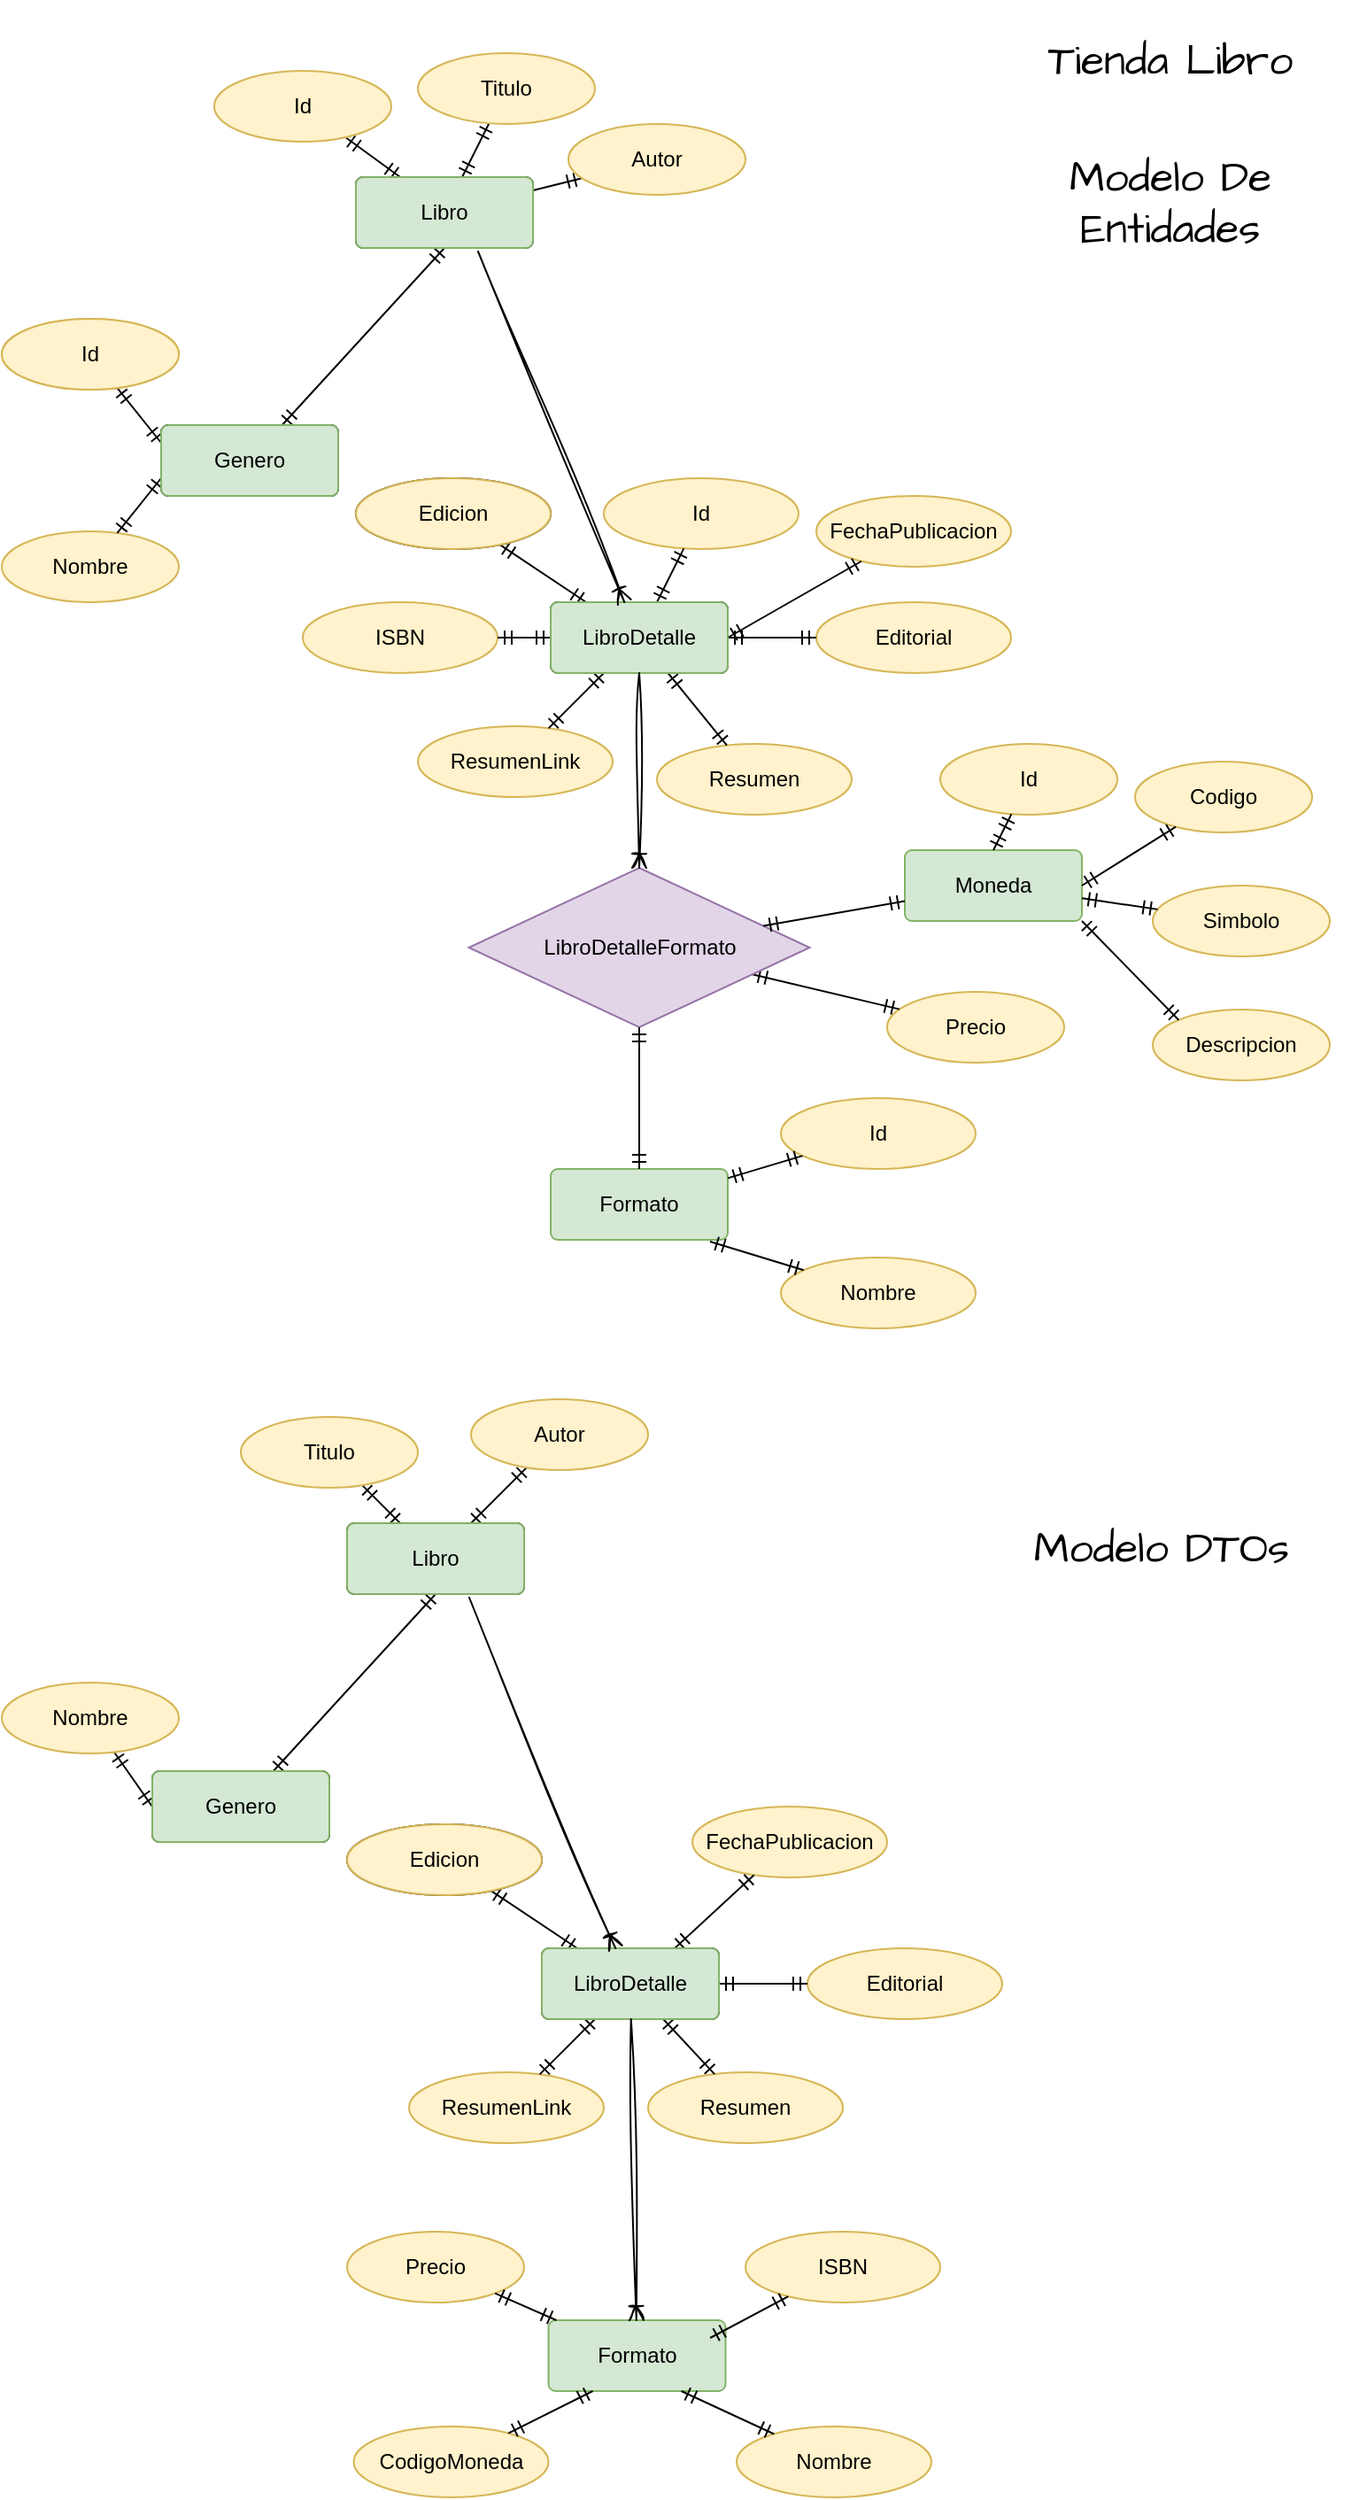 <mxfile version="21.0.2" type="github">
  <diagram id="R2lEEEUBdFMjLlhIrx00" name="Page-1">
    <mxGraphModel dx="1120" dy="452" grid="1" gridSize="10" guides="1" tooltips="1" connect="1" arrows="1" fold="1" page="1" pageScale="1" pageWidth="850" pageHeight="1100" math="0" shadow="0" extFonts="Permanent Marker^https://fonts.googleapis.com/css?family=Permanent+Marker">
      <root>
        <mxCell id="0" />
        <mxCell id="1" parent="0" />
        <mxCell id="iToEJ3CbW-RjeYXbpDTx-12" style="edgeStyle=none;rounded=0;orthogonalLoop=1;jettySize=auto;html=1;" parent="1" source="iToEJ3CbW-RjeYXbpDTx-1" edge="1">
          <mxGeometry relative="1" as="geometry">
            <mxPoint x="270" y="100" as="targetPoint" />
          </mxGeometry>
        </mxCell>
        <mxCell id="iToEJ3CbW-RjeYXbpDTx-1" value="Libro" style="rounded=1;arcSize=10;whiteSpace=wrap;html=1;align=center;" parent="1" vertex="1">
          <mxGeometry x="210" y="100" width="100" height="40" as="geometry" />
        </mxCell>
        <mxCell id="iToEJ3CbW-RjeYXbpDTx-2" value="Formato" style="rounded=1;arcSize=10;whiteSpace=wrap;html=1;align=center;fillColor=#d5e8d4;strokeColor=#82b366;" parent="1" vertex="1">
          <mxGeometry x="320" y="660" width="100" height="40" as="geometry" />
        </mxCell>
        <mxCell id="iToEJ3CbW-RjeYXbpDTx-3" value="Genero" style="rounded=1;arcSize=10;whiteSpace=wrap;html=1;align=center;" parent="1" vertex="1">
          <mxGeometry x="100" y="240" width="100" height="40" as="geometry" />
        </mxCell>
        <mxCell id="iToEJ3CbW-RjeYXbpDTx-4" value="Moneda" style="rounded=1;arcSize=10;whiteSpace=wrap;html=1;align=center;fillColor=#d5e8d4;strokeColor=#82b366;" parent="1" vertex="1">
          <mxGeometry x="520" y="480" width="100" height="40" as="geometry" />
        </mxCell>
        <mxCell id="iToEJ3CbW-RjeYXbpDTx-5" value="LibroDetalle" style="rounded=1;arcSize=10;whiteSpace=wrap;html=1;align=center;" parent="1" vertex="1">
          <mxGeometry x="320" y="340" width="100" height="40" as="geometry" />
        </mxCell>
        <mxCell id="iToEJ3CbW-RjeYXbpDTx-7" value="" style="fontSize=12;html=1;endArrow=ERmandOne;startArrow=ERmandOne;rounded=0;exitX=0.25;exitY=0;exitDx=0;exitDy=0;" parent="1" source="iToEJ3CbW-RjeYXbpDTx-1" target="iToEJ3CbW-RjeYXbpDTx-71" edge="1">
          <mxGeometry width="100" height="100" relative="1" as="geometry">
            <mxPoint x="370" y="290" as="sourcePoint" />
            <mxPoint x="215.355" y="74.142" as="targetPoint" />
          </mxGeometry>
        </mxCell>
        <mxCell id="iToEJ3CbW-RjeYXbpDTx-10" value="FechaPublicacion" style="ellipse;whiteSpace=wrap;html=1;align=center;fillColor=#fff2cc;strokeColor=#d6b656;" parent="1" vertex="1">
          <mxGeometry x="470" y="280" width="110" height="40" as="geometry" />
        </mxCell>
        <mxCell id="iToEJ3CbW-RjeYXbpDTx-11" value="" style="fontSize=12;html=1;endArrow=ERmandOne;startArrow=ERmandOne;rounded=0;" parent="1" source="iToEJ3CbW-RjeYXbpDTx-1" target="iToEJ3CbW-RjeYXbpDTx-73" edge="1">
          <mxGeometry width="100" height="100" relative="1" as="geometry">
            <mxPoint x="270" y="110" as="sourcePoint" />
            <mxPoint x="300" y="60" as="targetPoint" />
          </mxGeometry>
        </mxCell>
        <mxCell id="iToEJ3CbW-RjeYXbpDTx-13" value="" style="fontSize=12;html=1;endArrow=ERmandOne;startArrow=ERmandOne;rounded=0;" parent="1" target="iToEJ3CbW-RjeYXbpDTx-72" edge="1">
          <mxGeometry width="100" height="100" relative="1" as="geometry">
            <mxPoint x="300" y="110" as="sourcePoint" />
            <mxPoint x="337.6" y="100.6" as="targetPoint" />
          </mxGeometry>
        </mxCell>
        <mxCell id="iToEJ3CbW-RjeYXbpDTx-14" value="Precio" style="ellipse;whiteSpace=wrap;html=1;align=center;fillColor=#fff2cc;strokeColor=#d6b656;" parent="1" vertex="1">
          <mxGeometry x="510" y="560" width="100" height="40" as="geometry" />
        </mxCell>
        <mxCell id="iToEJ3CbW-RjeYXbpDTx-15" value="" style="fontSize=12;html=1;endArrow=ERmandOne;startArrow=ERmandOne;rounded=0;" parent="1" source="iToEJ3CbW-RjeYXbpDTx-48" target="iToEJ3CbW-RjeYXbpDTx-14" edge="1">
          <mxGeometry width="100" height="100" relative="1" as="geometry">
            <mxPoint x="270" y="110" as="sourcePoint" />
            <mxPoint x="225" y="84" as="targetPoint" />
          </mxGeometry>
        </mxCell>
        <mxCell id="iToEJ3CbW-RjeYXbpDTx-17" value="" style="fontSize=12;html=1;endArrow=ERmandOne;startArrow=ERmandOne;rounded=0;exitX=0.5;exitY=1;exitDx=0;exitDy=0;" parent="1" source="iToEJ3CbW-RjeYXbpDTx-1" target="iToEJ3CbW-RjeYXbpDTx-3" edge="1">
          <mxGeometry width="100" height="100" relative="1" as="geometry">
            <mxPoint x="220" y="130" as="sourcePoint" />
            <mxPoint x="160" y="130" as="targetPoint" />
          </mxGeometry>
        </mxCell>
        <mxCell id="iToEJ3CbW-RjeYXbpDTx-20" value="Id" style="ellipse;whiteSpace=wrap;html=1;align=center;fillColor=#fff2cc;strokeColor=#d6b656;" parent="1" vertex="1">
          <mxGeometry x="10" y="180" width="100" height="40" as="geometry" />
        </mxCell>
        <mxCell id="iToEJ3CbW-RjeYXbpDTx-21" value="Nombre" style="ellipse;whiteSpace=wrap;html=1;align=center;fillColor=#fff2cc;strokeColor=#d6b656;" parent="1" vertex="1">
          <mxGeometry x="10" y="300" width="100" height="40" as="geometry" />
        </mxCell>
        <mxCell id="iToEJ3CbW-RjeYXbpDTx-22" value="" style="fontSize=12;html=1;endArrow=ERmandOne;startArrow=ERmandOne;rounded=0;entryX=0;entryY=0.25;entryDx=0;entryDy=0;" parent="1" source="iToEJ3CbW-RjeYXbpDTx-20" target="iToEJ3CbW-RjeYXbpDTx-3" edge="1">
          <mxGeometry width="100" height="100" relative="1" as="geometry">
            <mxPoint x="270" y="150" as="sourcePoint" />
            <mxPoint x="178" y="250" as="targetPoint" />
          </mxGeometry>
        </mxCell>
        <mxCell id="iToEJ3CbW-RjeYXbpDTx-24" value="" style="fontSize=12;html=1;endArrow=ERmandOne;startArrow=ERmandOne;rounded=0;exitX=0;exitY=0.75;exitDx=0;exitDy=0;" parent="1" source="iToEJ3CbW-RjeYXbpDTx-3" target="iToEJ3CbW-RjeYXbpDTx-21" edge="1">
          <mxGeometry width="100" height="100" relative="1" as="geometry">
            <mxPoint x="103" y="228" as="sourcePoint" />
            <mxPoint x="133" y="250" as="targetPoint" />
          </mxGeometry>
        </mxCell>
        <mxCell id="iToEJ3CbW-RjeYXbpDTx-26" value="" style="fontSize=12;html=1;endArrow=ERmandOne;startArrow=ERmandOne;rounded=0;entryX=1;entryY=0.5;entryDx=0;entryDy=0;" parent="1" source="iToEJ3CbW-RjeYXbpDTx-10" target="iToEJ3CbW-RjeYXbpDTx-5" edge="1">
          <mxGeometry width="100" height="100" relative="1" as="geometry">
            <mxPoint x="360" y="247" as="sourcePoint" />
            <mxPoint x="392" y="257" as="targetPoint" />
          </mxGeometry>
        </mxCell>
        <mxCell id="iToEJ3CbW-RjeYXbpDTx-27" value="Id" style="ellipse;whiteSpace=wrap;html=1;align=center;fillColor=#fff2cc;strokeColor=#d6b656;" parent="1" vertex="1">
          <mxGeometry x="350" y="270" width="110" height="40" as="geometry" />
        </mxCell>
        <mxCell id="iToEJ3CbW-RjeYXbpDTx-28" value="ISBN" style="ellipse;whiteSpace=wrap;html=1;align=center;fillColor=#fff2cc;strokeColor=#d6b656;" parent="1" vertex="1">
          <mxGeometry x="180" y="340" width="110" height="40" as="geometry" />
        </mxCell>
        <mxCell id="iToEJ3CbW-RjeYXbpDTx-29" value="Resumen" style="ellipse;whiteSpace=wrap;html=1;align=center;fillColor=#fff2cc;strokeColor=#d6b656;" parent="1" vertex="1">
          <mxGeometry x="380" y="420" width="110" height="40" as="geometry" />
        </mxCell>
        <mxCell id="iToEJ3CbW-RjeYXbpDTx-30" value="ResumenLink" style="ellipse;whiteSpace=wrap;html=1;align=center;fillColor=#fff2cc;strokeColor=#d6b656;" parent="1" vertex="1">
          <mxGeometry x="245" y="410" width="110" height="40" as="geometry" />
        </mxCell>
        <mxCell id="iToEJ3CbW-RjeYXbpDTx-31" value="" style="fontSize=12;html=1;endArrow=ERmandOne;startArrow=ERmandOne;rounded=0;" parent="1" source="iToEJ3CbW-RjeYXbpDTx-27" target="iToEJ3CbW-RjeYXbpDTx-5" edge="1">
          <mxGeometry width="100" height="100" relative="1" as="geometry">
            <mxPoint x="485" y="370" as="sourcePoint" />
            <mxPoint x="430" y="370" as="targetPoint" />
          </mxGeometry>
        </mxCell>
        <mxCell id="iToEJ3CbW-RjeYXbpDTx-32" value="" style="fontSize=12;html=1;endArrow=ERmandOne;startArrow=ERmandOne;rounded=0;" parent="1" source="iToEJ3CbW-RjeYXbpDTx-5" target="iToEJ3CbW-RjeYXbpDTx-28" edge="1">
          <mxGeometry width="100" height="100" relative="1" as="geometry">
            <mxPoint x="407" y="329" as="sourcePoint" />
            <mxPoint x="393" y="350" as="targetPoint" />
          </mxGeometry>
        </mxCell>
        <mxCell id="iToEJ3CbW-RjeYXbpDTx-34" value="" style="fontSize=12;html=1;endArrow=ERmandOne;startArrow=ERmandOne;rounded=0;" parent="1" source="iToEJ3CbW-RjeYXbpDTx-29" target="iToEJ3CbW-RjeYXbpDTx-5" edge="1">
          <mxGeometry width="100" height="100" relative="1" as="geometry">
            <mxPoint x="485" y="370" as="sourcePoint" />
            <mxPoint x="430" y="370" as="targetPoint" />
          </mxGeometry>
        </mxCell>
        <mxCell id="iToEJ3CbW-RjeYXbpDTx-35" value="" style="fontSize=12;html=1;endArrow=ERmandOne;startArrow=ERmandOne;rounded=0;" parent="1" source="iToEJ3CbW-RjeYXbpDTx-5" target="iToEJ3CbW-RjeYXbpDTx-30" edge="1">
          <mxGeometry width="100" height="100" relative="1" as="geometry">
            <mxPoint x="448" y="413" as="sourcePoint" />
            <mxPoint x="412" y="390" as="targetPoint" />
          </mxGeometry>
        </mxCell>
        <mxCell id="iToEJ3CbW-RjeYXbpDTx-38" value="Id" style="ellipse;whiteSpace=wrap;html=1;align=center;fillColor=#fff2cc;strokeColor=#d6b656;" parent="1" vertex="1">
          <mxGeometry x="450" y="620" width="110" height="40" as="geometry" />
        </mxCell>
        <mxCell id="iToEJ3CbW-RjeYXbpDTx-39" value="" style="fontSize=12;html=1;endArrow=ERmandOne;startArrow=ERmandOne;rounded=0;" parent="1" source="iToEJ3CbW-RjeYXbpDTx-38" target="iToEJ3CbW-RjeYXbpDTx-2" edge="1">
          <mxGeometry width="100" height="100" relative="1" as="geometry">
            <mxPoint x="610" y="470" as="sourcePoint" />
            <mxPoint x="430" y="470" as="targetPoint" />
          </mxGeometry>
        </mxCell>
        <mxCell id="iToEJ3CbW-RjeYXbpDTx-40" value="Nombre" style="ellipse;whiteSpace=wrap;html=1;align=center;fillColor=#fff2cc;strokeColor=#d6b656;" parent="1" vertex="1">
          <mxGeometry x="450" y="710" width="110" height="40" as="geometry" />
        </mxCell>
        <mxCell id="iToEJ3CbW-RjeYXbpDTx-41" value="" style="fontSize=12;html=1;endArrow=ERmandOne;startArrow=ERmandOne;rounded=0;entryX=0.9;entryY=1.025;entryDx=0;entryDy=0;entryPerimeter=0;" parent="1" source="iToEJ3CbW-RjeYXbpDTx-40" target="iToEJ3CbW-RjeYXbpDTx-2" edge="1">
          <mxGeometry width="100" height="100" relative="1" as="geometry">
            <mxPoint x="728" y="427" as="sourcePoint" />
            <mxPoint x="692" y="450" as="targetPoint" />
          </mxGeometry>
        </mxCell>
        <mxCell id="iToEJ3CbW-RjeYXbpDTx-44" value="Edicion" style="ellipse;whiteSpace=wrap;html=1;align=center;" parent="1" vertex="1">
          <mxGeometry x="210" y="270" width="110" height="40" as="geometry" />
        </mxCell>
        <mxCell id="iToEJ3CbW-RjeYXbpDTx-45" value="Editorial" style="ellipse;whiteSpace=wrap;html=1;align=center;fillColor=#fff2cc;strokeColor=#d6b656;" parent="1" vertex="1">
          <mxGeometry x="470" y="340" width="110" height="40" as="geometry" />
        </mxCell>
        <mxCell id="iToEJ3CbW-RjeYXbpDTx-46" value="" style="fontSize=12;html=1;endArrow=ERmandOne;startArrow=ERmandOne;rounded=0;" parent="1" source="iToEJ3CbW-RjeYXbpDTx-45" target="iToEJ3CbW-RjeYXbpDTx-5" edge="1">
          <mxGeometry width="100" height="100" relative="1" as="geometry">
            <mxPoint x="505" y="327" as="sourcePoint" />
            <mxPoint x="430" y="370" as="targetPoint" />
          </mxGeometry>
        </mxCell>
        <mxCell id="iToEJ3CbW-RjeYXbpDTx-47" value="" style="fontSize=12;html=1;endArrow=ERmandOne;startArrow=ERmandOne;rounded=0;" parent="1" source="iToEJ3CbW-RjeYXbpDTx-44" target="iToEJ3CbW-RjeYXbpDTx-5" edge="1">
          <mxGeometry width="100" height="100" relative="1" as="geometry">
            <mxPoint x="405" y="320" as="sourcePoint" />
            <mxPoint x="390" y="350" as="targetPoint" />
          </mxGeometry>
        </mxCell>
        <mxCell id="iToEJ3CbW-RjeYXbpDTx-48" value="LibroDetalleFormato" style="shape=rhombus;perimeter=rhombusPerimeter;whiteSpace=wrap;html=1;align=center;fillColor=#e1d5e7;strokeColor=#9673a6;" parent="1" vertex="1">
          <mxGeometry x="273.75" y="490" width="192.5" height="90" as="geometry" />
        </mxCell>
        <mxCell id="iToEJ3CbW-RjeYXbpDTx-50" value="" style="fontSize=12;html=1;endArrow=ERmandOne;startArrow=ERmandOne;rounded=0;" parent="1" source="iToEJ3CbW-RjeYXbpDTx-48" target="iToEJ3CbW-RjeYXbpDTx-2" edge="1">
          <mxGeometry width="100" height="100" relative="1" as="geometry">
            <mxPoint x="380" y="500" as="sourcePoint" />
            <mxPoint x="380" y="390" as="targetPoint" />
          </mxGeometry>
        </mxCell>
        <mxCell id="iToEJ3CbW-RjeYXbpDTx-52" value="" style="fontSize=12;html=1;endArrow=ERmandOne;startArrow=ERmandOne;rounded=0;" parent="1" source="iToEJ3CbW-RjeYXbpDTx-48" target="iToEJ3CbW-RjeYXbpDTx-4" edge="1">
          <mxGeometry width="100" height="100" relative="1" as="geometry">
            <mxPoint x="380" y="500" as="sourcePoint" />
            <mxPoint x="380" y="390" as="targetPoint" />
          </mxGeometry>
        </mxCell>
        <mxCell id="iToEJ3CbW-RjeYXbpDTx-54" value="Codigo" style="ellipse;whiteSpace=wrap;html=1;align=center;fillColor=#fff2cc;strokeColor=#d6b656;" parent="1" vertex="1">
          <mxGeometry x="650" y="430" width="100" height="40" as="geometry" />
        </mxCell>
        <mxCell id="iToEJ3CbW-RjeYXbpDTx-55" value="Simbolo" style="ellipse;whiteSpace=wrap;html=1;align=center;fillColor=#fff2cc;strokeColor=#d6b656;" parent="1" vertex="1">
          <mxGeometry x="660" y="500" width="100" height="40" as="geometry" />
        </mxCell>
        <mxCell id="iToEJ3CbW-RjeYXbpDTx-57" value="" style="fontSize=12;html=1;endArrow=ERmandOne;startArrow=ERmandOne;rounded=0;entryX=1;entryY=0.5;entryDx=0;entryDy=0;" parent="1" source="iToEJ3CbW-RjeYXbpDTx-54" target="iToEJ3CbW-RjeYXbpDTx-4" edge="1">
          <mxGeometry width="100" height="100" relative="1" as="geometry">
            <mxPoint x="664" y="457" as="sourcePoint" />
            <mxPoint x="611" y="490" as="targetPoint" />
          </mxGeometry>
        </mxCell>
        <mxCell id="iToEJ3CbW-RjeYXbpDTx-58" value="" style="fontSize=12;html=1;endArrow=ERmandOne;startArrow=ERmandOne;rounded=0;" parent="1" source="iToEJ3CbW-RjeYXbpDTx-55" target="iToEJ3CbW-RjeYXbpDTx-4" edge="1">
          <mxGeometry width="100" height="100" relative="1" as="geometry">
            <mxPoint x="670" y="510" as="sourcePoint" />
            <mxPoint x="630" y="510" as="targetPoint" />
          </mxGeometry>
        </mxCell>
        <mxCell id="iToEJ3CbW-RjeYXbpDTx-59" value="Descripcion" style="ellipse;whiteSpace=wrap;html=1;align=center;fillColor=#fff2cc;strokeColor=#d6b656;" parent="1" vertex="1">
          <mxGeometry x="660" y="570" width="100" height="40" as="geometry" />
        </mxCell>
        <mxCell id="iToEJ3CbW-RjeYXbpDTx-60" value="" style="fontSize=12;html=1;endArrow=ERmandOne;startArrow=ERmandOne;rounded=0;exitX=0;exitY=0;exitDx=0;exitDy=0;entryX=1;entryY=1;entryDx=0;entryDy=0;" parent="1" source="iToEJ3CbW-RjeYXbpDTx-59" target="iToEJ3CbW-RjeYXbpDTx-4" edge="1">
          <mxGeometry width="100" height="100" relative="1" as="geometry">
            <mxPoint x="673" y="524" as="sourcePoint" />
            <mxPoint x="630" y="517" as="targetPoint" />
          </mxGeometry>
        </mxCell>
        <mxCell id="iToEJ3CbW-RjeYXbpDTx-61" value="Libro" style="rounded=1;arcSize=10;whiteSpace=wrap;html=1;align=center;fillColor=#d5e8d4;strokeColor=#82b366;" parent="1" vertex="1">
          <mxGeometry x="210" y="100" width="100" height="40" as="geometry" />
        </mxCell>
        <mxCell id="iToEJ3CbW-RjeYXbpDTx-62" value="Genero" style="rounded=1;arcSize=10;whiteSpace=wrap;html=1;align=center;fillColor=#d5e8d4;strokeColor=#82b366;" parent="1" vertex="1">
          <mxGeometry x="100" y="240" width="100" height="40" as="geometry" />
        </mxCell>
        <mxCell id="iToEJ3CbW-RjeYXbpDTx-63" value="LibroDetalle" style="rounded=1;arcSize=10;whiteSpace=wrap;html=1;align=center;fillColor=#d5e8d4;strokeColor=#82b366;" parent="1" vertex="1">
          <mxGeometry x="320" y="340" width="100" height="40" as="geometry" />
        </mxCell>
        <mxCell id="iToEJ3CbW-RjeYXbpDTx-71" value="Id" style="ellipse;whiteSpace=wrap;html=1;align=center;fillColor=#fff2cc;strokeColor=#d6b656;" parent="1" vertex="1">
          <mxGeometry x="130" y="40" width="100" height="40" as="geometry" />
        </mxCell>
        <mxCell id="iToEJ3CbW-RjeYXbpDTx-72" value="Autor" style="ellipse;whiteSpace=wrap;html=1;align=center;fillColor=#fff2cc;strokeColor=#d6b656;" parent="1" vertex="1">
          <mxGeometry x="330" y="70" width="100" height="40" as="geometry" />
        </mxCell>
        <mxCell id="iToEJ3CbW-RjeYXbpDTx-73" value="Titulo" style="ellipse;whiteSpace=wrap;html=1;align=center;fillColor=#fff2cc;strokeColor=#d6b656;" parent="1" vertex="1">
          <mxGeometry x="245" y="30" width="100" height="40" as="geometry" />
        </mxCell>
        <mxCell id="iToEJ3CbW-RjeYXbpDTx-75" value="Edicion" style="ellipse;whiteSpace=wrap;html=1;align=center;fillColor=#fff2cc;strokeColor=#d6b656;" parent="1" vertex="1">
          <mxGeometry x="210" y="270" width="110" height="40" as="geometry" />
        </mxCell>
        <mxCell id="iToEJ3CbW-RjeYXbpDTx-76" value="&lt;font style=&quot;font-size: 24px;&quot;&gt;Tienda Libro&lt;/font&gt;" style="text;html=1;strokeColor=none;fillColor=none;align=center;verticalAlign=middle;whiteSpace=wrap;rounded=0;fontSize=20;fontFamily=Architects Daughter;" parent="1" vertex="1">
          <mxGeometry x="560" width="220" height="70" as="geometry" />
        </mxCell>
        <mxCell id="iToEJ3CbW-RjeYXbpDTx-78" value="Id" style="ellipse;whiteSpace=wrap;html=1;align=center;fillColor=#fff2cc;strokeColor=#d6b656;" parent="1" vertex="1">
          <mxGeometry x="540" y="420" width="100" height="40" as="geometry" />
        </mxCell>
        <mxCell id="iToEJ3CbW-RjeYXbpDTx-79" value="" style="fontSize=12;html=1;endArrow=ERmandOne;startArrow=ERmandOne;rounded=0;entryX=0.5;entryY=0;entryDx=0;entryDy=0;" parent="1" source="iToEJ3CbW-RjeYXbpDTx-78" target="iToEJ3CbW-RjeYXbpDTx-4" edge="1">
          <mxGeometry width="100" height="100" relative="1" as="geometry">
            <mxPoint x="683" y="477" as="sourcePoint" />
            <mxPoint x="630" y="510" as="targetPoint" />
          </mxGeometry>
        </mxCell>
        <mxCell id="Z82ll9UgQxqg_cq3DmC--1" value="&lt;span style=&quot;font-size: 24px;&quot;&gt;Modelo De Entidades&lt;br&gt;&lt;/span&gt;" style="text;html=1;strokeColor=none;fillColor=none;align=center;verticalAlign=middle;whiteSpace=wrap;rounded=0;fontSize=20;fontFamily=Architects Daughter;" parent="1" vertex="1">
          <mxGeometry x="560" y="80" width="220" height="70" as="geometry" />
        </mxCell>
        <mxCell id="Z82ll9UgQxqg_cq3DmC--5" value="" style="fontSize=12;html=1;endArrow=ERoneToMany;rounded=0;sketch=1;hachureGap=4;jiggle=2;curveFitting=1;fontFamily=Architects Daughter;fontSource=https%3A%2F%2Ffonts.googleapis.com%2Fcss%3Ffamily%3DArchitects%2BDaughter;exitX=0.69;exitY=1.05;exitDx=0;exitDy=0;exitPerimeter=0;" parent="1" source="iToEJ3CbW-RjeYXbpDTx-61" target="iToEJ3CbW-RjeYXbpDTx-63" edge="1">
          <mxGeometry width="100" height="100" relative="1" as="geometry">
            <mxPoint x="380" y="390" as="sourcePoint" />
            <mxPoint x="380" y="500" as="targetPoint" />
          </mxGeometry>
        </mxCell>
        <mxCell id="Z82ll9UgQxqg_cq3DmC--7" value="" style="fontSize=12;html=1;endArrow=ERoneToMany;rounded=0;sketch=1;hachureGap=4;jiggle=2;curveFitting=1;fontFamily=Architects Daughter;fontSource=https%3A%2F%2Ffonts.googleapis.com%2Fcss%3Ffamily%3DArchitects%2BDaughter;" parent="1" source="iToEJ3CbW-RjeYXbpDTx-63" target="iToEJ3CbW-RjeYXbpDTx-48" edge="1">
          <mxGeometry width="100" height="100" relative="1" as="geometry">
            <mxPoint x="127" y="380" as="sourcePoint" />
            <mxPoint x="210" y="578" as="targetPoint" />
          </mxGeometry>
        </mxCell>
        <mxCell id="IpEqEXFVOCY1e3NqaNwR-1" style="edgeStyle=none;rounded=0;orthogonalLoop=1;jettySize=auto;html=1;" edge="1" parent="1" source="IpEqEXFVOCY1e3NqaNwR-2">
          <mxGeometry relative="1" as="geometry">
            <mxPoint x="265" y="860" as="targetPoint" />
          </mxGeometry>
        </mxCell>
        <mxCell id="IpEqEXFVOCY1e3NqaNwR-2" value="Libro" style="rounded=1;arcSize=10;whiteSpace=wrap;html=1;align=center;" vertex="1" parent="1">
          <mxGeometry x="205" y="860" width="100" height="40" as="geometry" />
        </mxCell>
        <mxCell id="IpEqEXFVOCY1e3NqaNwR-3" value="Formato" style="rounded=1;arcSize=10;whiteSpace=wrap;html=1;align=center;fillColor=#d5e8d4;strokeColor=#82b366;" vertex="1" parent="1">
          <mxGeometry x="318.75" y="1310" width="100" height="40" as="geometry" />
        </mxCell>
        <mxCell id="IpEqEXFVOCY1e3NqaNwR-4" value="Genero" style="rounded=1;arcSize=10;whiteSpace=wrap;html=1;align=center;" vertex="1" parent="1">
          <mxGeometry x="95" y="1000" width="100" height="40" as="geometry" />
        </mxCell>
        <mxCell id="IpEqEXFVOCY1e3NqaNwR-6" value="LibroDetalle" style="rounded=1;arcSize=10;whiteSpace=wrap;html=1;align=center;" vertex="1" parent="1">
          <mxGeometry x="315" y="1100" width="100" height="40" as="geometry" />
        </mxCell>
        <mxCell id="IpEqEXFVOCY1e3NqaNwR-8" value="FechaPublicacion" style="ellipse;whiteSpace=wrap;html=1;align=center;fillColor=#fff2cc;strokeColor=#d6b656;" vertex="1" parent="1">
          <mxGeometry x="400" y="1020" width="110" height="40" as="geometry" />
        </mxCell>
        <mxCell id="IpEqEXFVOCY1e3NqaNwR-9" value="" style="fontSize=12;html=1;endArrow=ERmandOne;startArrow=ERmandOne;rounded=0;" edge="1" parent="1" source="IpEqEXFVOCY1e3NqaNwR-2" target="IpEqEXFVOCY1e3NqaNwR-47">
          <mxGeometry width="100" height="100" relative="1" as="geometry">
            <mxPoint x="265" y="870" as="sourcePoint" />
            <mxPoint x="295" y="820" as="targetPoint" />
          </mxGeometry>
        </mxCell>
        <mxCell id="IpEqEXFVOCY1e3NqaNwR-10" value="" style="fontSize=12;html=1;endArrow=ERmandOne;startArrow=ERmandOne;rounded=0;" edge="1" parent="1" target="IpEqEXFVOCY1e3NqaNwR-46" source="IpEqEXFVOCY1e3NqaNwR-42">
          <mxGeometry width="100" height="100" relative="1" as="geometry">
            <mxPoint x="295" y="870" as="sourcePoint" />
            <mxPoint x="332.6" y="860.6" as="targetPoint" />
          </mxGeometry>
        </mxCell>
        <mxCell id="IpEqEXFVOCY1e3NqaNwR-11" value="Precio" style="ellipse;whiteSpace=wrap;html=1;align=center;fillColor=#fff2cc;strokeColor=#d6b656;" vertex="1" parent="1">
          <mxGeometry x="205" y="1260" width="100" height="40" as="geometry" />
        </mxCell>
        <mxCell id="IpEqEXFVOCY1e3NqaNwR-12" value="" style="fontSize=12;html=1;endArrow=ERmandOne;startArrow=ERmandOne;rounded=0;" edge="1" parent="1" source="IpEqEXFVOCY1e3NqaNwR-3" target="IpEqEXFVOCY1e3NqaNwR-11">
          <mxGeometry width="100" height="100" relative="1" as="geometry">
            <mxPoint x="432.75" y="1200" as="sourcePoint" />
            <mxPoint x="223.75" y="734" as="targetPoint" />
          </mxGeometry>
        </mxCell>
        <mxCell id="IpEqEXFVOCY1e3NqaNwR-13" value="" style="fontSize=12;html=1;endArrow=ERmandOne;startArrow=ERmandOne;rounded=0;exitX=0.5;exitY=1;exitDx=0;exitDy=0;" edge="1" parent="1" source="IpEqEXFVOCY1e3NqaNwR-2" target="IpEqEXFVOCY1e3NqaNwR-4">
          <mxGeometry width="100" height="100" relative="1" as="geometry">
            <mxPoint x="215" y="890" as="sourcePoint" />
            <mxPoint x="155" y="890" as="targetPoint" />
          </mxGeometry>
        </mxCell>
        <mxCell id="IpEqEXFVOCY1e3NqaNwR-15" value="" style="fontSize=12;html=1;endArrow=ERmandOne;startArrow=ERmandOne;rounded=0;exitX=0;exitY=0.5;exitDx=0;exitDy=0;" edge="1" parent="1" source="IpEqEXFVOCY1e3NqaNwR-43" target="IpEqEXFVOCY1e3NqaNwR-55">
          <mxGeometry width="100" height="100" relative="1" as="geometry">
            <mxPoint x="110" y="1020" as="sourcePoint" />
            <mxPoint x="70" y="1061" as="targetPoint" />
          </mxGeometry>
        </mxCell>
        <mxCell id="IpEqEXFVOCY1e3NqaNwR-16" value="" style="fontSize=12;html=1;endArrow=ERmandOne;startArrow=ERmandOne;rounded=0;entryX=0.75;entryY=0;entryDx=0;entryDy=0;" edge="1" parent="1" source="IpEqEXFVOCY1e3NqaNwR-8" target="IpEqEXFVOCY1e3NqaNwR-44">
          <mxGeometry width="100" height="100" relative="1" as="geometry">
            <mxPoint x="355" y="1007" as="sourcePoint" />
            <mxPoint x="387" y="1017" as="targetPoint" />
          </mxGeometry>
        </mxCell>
        <mxCell id="IpEqEXFVOCY1e3NqaNwR-19" value="Resumen" style="ellipse;whiteSpace=wrap;html=1;align=center;fillColor=#fff2cc;strokeColor=#d6b656;" vertex="1" parent="1">
          <mxGeometry x="375" y="1170" width="110" height="40" as="geometry" />
        </mxCell>
        <mxCell id="IpEqEXFVOCY1e3NqaNwR-20" value="ResumenLink" style="ellipse;whiteSpace=wrap;html=1;align=center;fillColor=#fff2cc;strokeColor=#d6b656;" vertex="1" parent="1">
          <mxGeometry x="240" y="1170" width="110" height="40" as="geometry" />
        </mxCell>
        <mxCell id="IpEqEXFVOCY1e3NqaNwR-23" value="" style="fontSize=12;html=1;endArrow=ERmandOne;startArrow=ERmandOne;rounded=0;" edge="1" parent="1" source="IpEqEXFVOCY1e3NqaNwR-19" target="IpEqEXFVOCY1e3NqaNwR-6">
          <mxGeometry width="100" height="100" relative="1" as="geometry">
            <mxPoint x="480" y="1130" as="sourcePoint" />
            <mxPoint x="425" y="1130" as="targetPoint" />
          </mxGeometry>
        </mxCell>
        <mxCell id="IpEqEXFVOCY1e3NqaNwR-24" value="" style="fontSize=12;html=1;endArrow=ERmandOne;startArrow=ERmandOne;rounded=0;" edge="1" parent="1" source="IpEqEXFVOCY1e3NqaNwR-6" target="IpEqEXFVOCY1e3NqaNwR-20">
          <mxGeometry width="100" height="100" relative="1" as="geometry">
            <mxPoint x="443" y="1173" as="sourcePoint" />
            <mxPoint x="407" y="1150" as="targetPoint" />
          </mxGeometry>
        </mxCell>
        <mxCell id="IpEqEXFVOCY1e3NqaNwR-27" value="Nombre" style="ellipse;whiteSpace=wrap;html=1;align=center;fillColor=#fff2cc;strokeColor=#d6b656;" vertex="1" parent="1">
          <mxGeometry x="425" y="1370" width="110" height="40" as="geometry" />
        </mxCell>
        <mxCell id="IpEqEXFVOCY1e3NqaNwR-28" value="" style="fontSize=12;html=1;endArrow=ERmandOne;startArrow=ERmandOne;rounded=0;entryX=0.75;entryY=1;entryDx=0;entryDy=0;" edge="1" parent="1" source="IpEqEXFVOCY1e3NqaNwR-27" target="IpEqEXFVOCY1e3NqaNwR-3">
          <mxGeometry width="100" height="100" relative="1" as="geometry">
            <mxPoint x="726.75" y="1077" as="sourcePoint" />
            <mxPoint x="690.75" y="1100" as="targetPoint" />
          </mxGeometry>
        </mxCell>
        <mxCell id="IpEqEXFVOCY1e3NqaNwR-29" value="Edicion" style="ellipse;whiteSpace=wrap;html=1;align=center;" vertex="1" parent="1">
          <mxGeometry x="205" y="1030" width="110" height="40" as="geometry" />
        </mxCell>
        <mxCell id="IpEqEXFVOCY1e3NqaNwR-30" value="Editorial" style="ellipse;whiteSpace=wrap;html=1;align=center;fillColor=#fff2cc;strokeColor=#d6b656;" vertex="1" parent="1">
          <mxGeometry x="465" y="1100" width="110" height="40" as="geometry" />
        </mxCell>
        <mxCell id="IpEqEXFVOCY1e3NqaNwR-31" value="" style="fontSize=12;html=1;endArrow=ERmandOne;startArrow=ERmandOne;rounded=0;" edge="1" parent="1" source="IpEqEXFVOCY1e3NqaNwR-30" target="IpEqEXFVOCY1e3NqaNwR-6">
          <mxGeometry width="100" height="100" relative="1" as="geometry">
            <mxPoint x="500" y="1087" as="sourcePoint" />
            <mxPoint x="425" y="1130" as="targetPoint" />
          </mxGeometry>
        </mxCell>
        <mxCell id="IpEqEXFVOCY1e3NqaNwR-32" value="" style="fontSize=12;html=1;endArrow=ERmandOne;startArrow=ERmandOne;rounded=0;" edge="1" parent="1" source="IpEqEXFVOCY1e3NqaNwR-29" target="IpEqEXFVOCY1e3NqaNwR-6">
          <mxGeometry width="100" height="100" relative="1" as="geometry">
            <mxPoint x="400" y="1080" as="sourcePoint" />
            <mxPoint x="385" y="1110" as="targetPoint" />
          </mxGeometry>
        </mxCell>
        <mxCell id="IpEqEXFVOCY1e3NqaNwR-42" value="Libro" style="rounded=1;arcSize=10;whiteSpace=wrap;html=1;align=center;fillColor=#d5e8d4;strokeColor=#82b366;" vertex="1" parent="1">
          <mxGeometry x="205" y="860" width="100" height="40" as="geometry" />
        </mxCell>
        <mxCell id="IpEqEXFVOCY1e3NqaNwR-43" value="Genero" style="rounded=1;arcSize=10;whiteSpace=wrap;html=1;align=center;fillColor=#d5e8d4;strokeColor=#82b366;" vertex="1" parent="1">
          <mxGeometry x="95" y="1000" width="100" height="40" as="geometry" />
        </mxCell>
        <mxCell id="IpEqEXFVOCY1e3NqaNwR-44" value="LibroDetalle" style="rounded=1;arcSize=10;whiteSpace=wrap;html=1;align=center;fillColor=#d5e8d4;strokeColor=#82b366;" vertex="1" parent="1">
          <mxGeometry x="315" y="1100" width="100" height="40" as="geometry" />
        </mxCell>
        <mxCell id="IpEqEXFVOCY1e3NqaNwR-46" value="Autor" style="ellipse;whiteSpace=wrap;html=1;align=center;fillColor=#fff2cc;strokeColor=#d6b656;" vertex="1" parent="1">
          <mxGeometry x="275" y="790" width="100" height="40" as="geometry" />
        </mxCell>
        <mxCell id="IpEqEXFVOCY1e3NqaNwR-47" value="Titulo" style="ellipse;whiteSpace=wrap;html=1;align=center;fillColor=#fff2cc;strokeColor=#d6b656;" vertex="1" parent="1">
          <mxGeometry x="145" y="800" width="100" height="40" as="geometry" />
        </mxCell>
        <mxCell id="IpEqEXFVOCY1e3NqaNwR-48" value="Edicion" style="ellipse;whiteSpace=wrap;html=1;align=center;fillColor=#fff2cc;strokeColor=#d6b656;" vertex="1" parent="1">
          <mxGeometry x="205" y="1030" width="110" height="40" as="geometry" />
        </mxCell>
        <mxCell id="IpEqEXFVOCY1e3NqaNwR-51" value="&lt;span style=&quot;font-size: 24px;&quot;&gt;Modelo DTOs&lt;br&gt;&lt;/span&gt;" style="text;html=1;strokeColor=none;fillColor=none;align=center;verticalAlign=middle;whiteSpace=wrap;rounded=0;fontSize=20;fontFamily=Architects Daughter;" vertex="1" parent="1">
          <mxGeometry x="555" y="840" width="220" height="70" as="geometry" />
        </mxCell>
        <mxCell id="IpEqEXFVOCY1e3NqaNwR-52" value="" style="fontSize=12;html=1;endArrow=ERoneToMany;rounded=0;sketch=1;hachureGap=4;jiggle=2;curveFitting=1;fontFamily=Architects Daughter;fontSource=https%3A%2F%2Ffonts.googleapis.com%2Fcss%3Ffamily%3DArchitects%2BDaughter;exitX=0.69;exitY=1.05;exitDx=0;exitDy=0;exitPerimeter=0;" edge="1" parent="1" source="IpEqEXFVOCY1e3NqaNwR-42" target="IpEqEXFVOCY1e3NqaNwR-44">
          <mxGeometry width="100" height="100" relative="1" as="geometry">
            <mxPoint x="375" y="1150" as="sourcePoint" />
            <mxPoint x="375" y="1260" as="targetPoint" />
          </mxGeometry>
        </mxCell>
        <mxCell id="IpEqEXFVOCY1e3NqaNwR-53" value="" style="fontSize=12;html=1;endArrow=ERoneToMany;rounded=0;sketch=1;hachureGap=4;jiggle=2;curveFitting=1;fontFamily=Architects Daughter;fontSource=https%3A%2F%2Ffonts.googleapis.com%2Fcss%3Ffamily%3DArchitects%2BDaughter;" edge="1" parent="1" source="IpEqEXFVOCY1e3NqaNwR-44" target="IpEqEXFVOCY1e3NqaNwR-3">
          <mxGeometry width="100" height="100" relative="1" as="geometry">
            <mxPoint x="122" y="1140" as="sourcePoint" />
            <mxPoint x="365" y="1250" as="targetPoint" />
          </mxGeometry>
        </mxCell>
        <mxCell id="IpEqEXFVOCY1e3NqaNwR-54" value="Id" style="ellipse;whiteSpace=wrap;html=1;align=center;fillColor=#fff2cc;strokeColor=#d6b656;" vertex="1" parent="1">
          <mxGeometry x="10" y="180" width="100" height="40" as="geometry" />
        </mxCell>
        <mxCell id="IpEqEXFVOCY1e3NqaNwR-55" value="Nombre" style="ellipse;whiteSpace=wrap;html=1;align=center;fillColor=#fff2cc;strokeColor=#d6b656;" vertex="1" parent="1">
          <mxGeometry x="10" y="950" width="100" height="40" as="geometry" />
        </mxCell>
        <mxCell id="IpEqEXFVOCY1e3NqaNwR-57" value="ISBN" style="ellipse;whiteSpace=wrap;html=1;align=center;fillColor=#fff2cc;strokeColor=#d6b656;" vertex="1" parent="1">
          <mxGeometry x="430" y="1260" width="110" height="40" as="geometry" />
        </mxCell>
        <mxCell id="IpEqEXFVOCY1e3NqaNwR-58" value="" style="fontSize=12;html=1;endArrow=ERmandOne;startArrow=ERmandOne;rounded=0;entryX=0.913;entryY=0.25;entryDx=0;entryDy=0;entryPerimeter=0;" edge="1" parent="1" source="IpEqEXFVOCY1e3NqaNwR-57" target="IpEqEXFVOCY1e3NqaNwR-3">
          <mxGeometry width="100" height="100" relative="1" as="geometry">
            <mxPoint x="472" y="1377" as="sourcePoint" />
            <mxPoint x="419" y="1361" as="targetPoint" />
          </mxGeometry>
        </mxCell>
        <mxCell id="IpEqEXFVOCY1e3NqaNwR-59" value="CodigoMoneda" style="ellipse;whiteSpace=wrap;html=1;align=center;fillColor=#fff2cc;strokeColor=#d6b656;" vertex="1" parent="1">
          <mxGeometry x="208.75" y="1370" width="110" height="40" as="geometry" />
        </mxCell>
        <mxCell id="IpEqEXFVOCY1e3NqaNwR-60" value="" style="fontSize=12;html=1;endArrow=ERmandOne;startArrow=ERmandOne;rounded=0;entryX=0.25;entryY=1;entryDx=0;entryDy=0;" edge="1" parent="1" source="IpEqEXFVOCY1e3NqaNwR-59" target="IpEqEXFVOCY1e3NqaNwR-3">
          <mxGeometry width="100" height="100" relative="1" as="geometry">
            <mxPoint x="472" y="1377" as="sourcePoint" />
            <mxPoint x="419" y="1361" as="targetPoint" />
          </mxGeometry>
        </mxCell>
      </root>
    </mxGraphModel>
  </diagram>
</mxfile>
